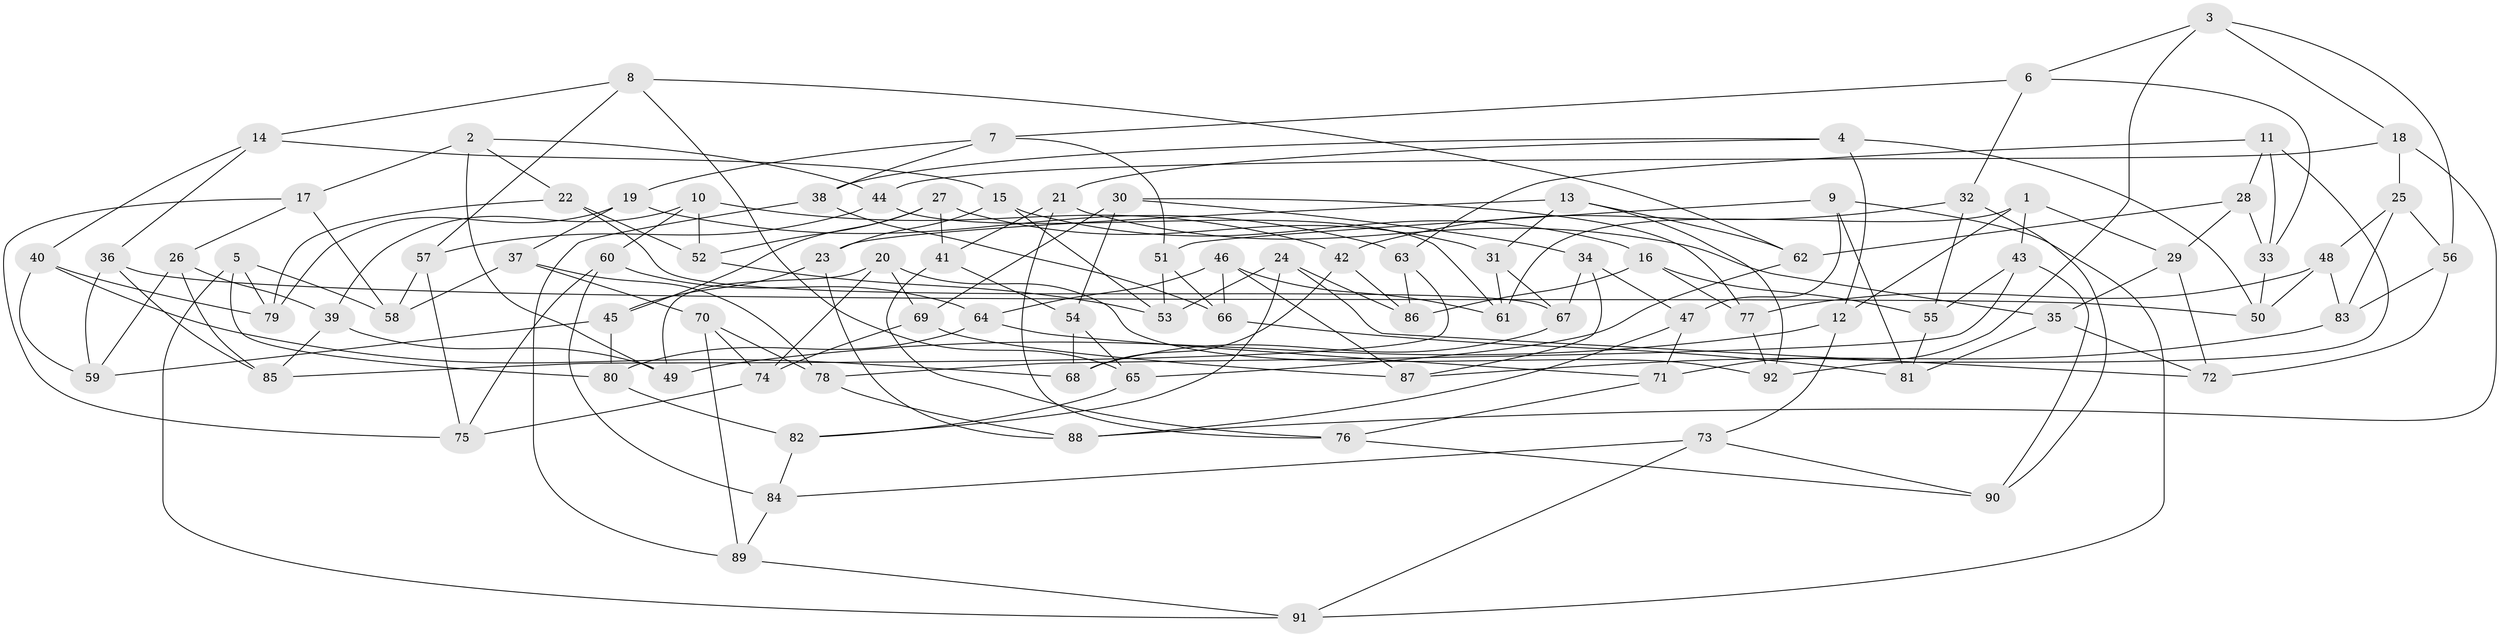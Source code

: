 // Generated by graph-tools (version 1.1) at 2025/37/03/09/25 02:37:55]
// undirected, 92 vertices, 184 edges
graph export_dot {
graph [start="1"]
  node [color=gray90,style=filled];
  1;
  2;
  3;
  4;
  5;
  6;
  7;
  8;
  9;
  10;
  11;
  12;
  13;
  14;
  15;
  16;
  17;
  18;
  19;
  20;
  21;
  22;
  23;
  24;
  25;
  26;
  27;
  28;
  29;
  30;
  31;
  32;
  33;
  34;
  35;
  36;
  37;
  38;
  39;
  40;
  41;
  42;
  43;
  44;
  45;
  46;
  47;
  48;
  49;
  50;
  51;
  52;
  53;
  54;
  55;
  56;
  57;
  58;
  59;
  60;
  61;
  62;
  63;
  64;
  65;
  66;
  67;
  68;
  69;
  70;
  71;
  72;
  73;
  74;
  75;
  76;
  77;
  78;
  79;
  80;
  81;
  82;
  83;
  84;
  85;
  86;
  87;
  88;
  89;
  90;
  91;
  92;
  1 -- 43;
  1 -- 29;
  1 -- 12;
  1 -- 61;
  2 -- 44;
  2 -- 22;
  2 -- 17;
  2 -- 49;
  3 -- 6;
  3 -- 71;
  3 -- 56;
  3 -- 18;
  4 -- 50;
  4 -- 12;
  4 -- 21;
  4 -- 38;
  5 -- 91;
  5 -- 80;
  5 -- 58;
  5 -- 79;
  6 -- 33;
  6 -- 7;
  6 -- 32;
  7 -- 38;
  7 -- 51;
  7 -- 19;
  8 -- 14;
  8 -- 62;
  8 -- 57;
  8 -- 65;
  9 -- 47;
  9 -- 81;
  9 -- 91;
  9 -- 51;
  10 -- 52;
  10 -- 42;
  10 -- 60;
  10 -- 39;
  11 -- 63;
  11 -- 92;
  11 -- 28;
  11 -- 33;
  12 -- 73;
  12 -- 49;
  13 -- 92;
  13 -- 31;
  13 -- 23;
  13 -- 62;
  14 -- 40;
  14 -- 15;
  14 -- 36;
  15 -- 53;
  15 -- 23;
  15 -- 16;
  16 -- 86;
  16 -- 55;
  16 -- 77;
  17 -- 26;
  17 -- 75;
  17 -- 58;
  18 -- 44;
  18 -- 88;
  18 -- 25;
  19 -- 63;
  19 -- 79;
  19 -- 37;
  20 -- 69;
  20 -- 74;
  20 -- 92;
  20 -- 49;
  21 -- 76;
  21 -- 35;
  21 -- 41;
  22 -- 52;
  22 -- 67;
  22 -- 79;
  23 -- 88;
  23 -- 45;
  24 -- 72;
  24 -- 86;
  24 -- 82;
  24 -- 53;
  25 -- 56;
  25 -- 83;
  25 -- 48;
  26 -- 39;
  26 -- 59;
  26 -- 85;
  27 -- 31;
  27 -- 52;
  27 -- 45;
  27 -- 41;
  28 -- 62;
  28 -- 33;
  28 -- 29;
  29 -- 72;
  29 -- 35;
  30 -- 77;
  30 -- 34;
  30 -- 54;
  30 -- 69;
  31 -- 61;
  31 -- 67;
  32 -- 90;
  32 -- 55;
  32 -- 42;
  33 -- 50;
  34 -- 87;
  34 -- 67;
  34 -- 47;
  35 -- 81;
  35 -- 72;
  36 -- 85;
  36 -- 50;
  36 -- 59;
  37 -- 70;
  37 -- 58;
  37 -- 78;
  38 -- 66;
  38 -- 89;
  39 -- 85;
  39 -- 49;
  40 -- 79;
  40 -- 59;
  40 -- 68;
  41 -- 76;
  41 -- 54;
  42 -- 86;
  42 -- 68;
  43 -- 90;
  43 -- 55;
  43 -- 78;
  44 -- 57;
  44 -- 61;
  45 -- 80;
  45 -- 59;
  46 -- 64;
  46 -- 66;
  46 -- 87;
  46 -- 61;
  47 -- 71;
  47 -- 88;
  48 -- 77;
  48 -- 83;
  48 -- 50;
  51 -- 66;
  51 -- 53;
  52 -- 53;
  54 -- 68;
  54 -- 65;
  55 -- 81;
  56 -- 83;
  56 -- 72;
  57 -- 75;
  57 -- 58;
  60 -- 84;
  60 -- 64;
  60 -- 75;
  62 -- 65;
  63 -- 85;
  63 -- 86;
  64 -- 71;
  64 -- 80;
  65 -- 82;
  66 -- 81;
  67 -- 68;
  69 -- 74;
  69 -- 87;
  70 -- 78;
  70 -- 89;
  70 -- 74;
  71 -- 76;
  73 -- 84;
  73 -- 90;
  73 -- 91;
  74 -- 75;
  76 -- 90;
  77 -- 92;
  78 -- 88;
  80 -- 82;
  82 -- 84;
  83 -- 87;
  84 -- 89;
  89 -- 91;
}
